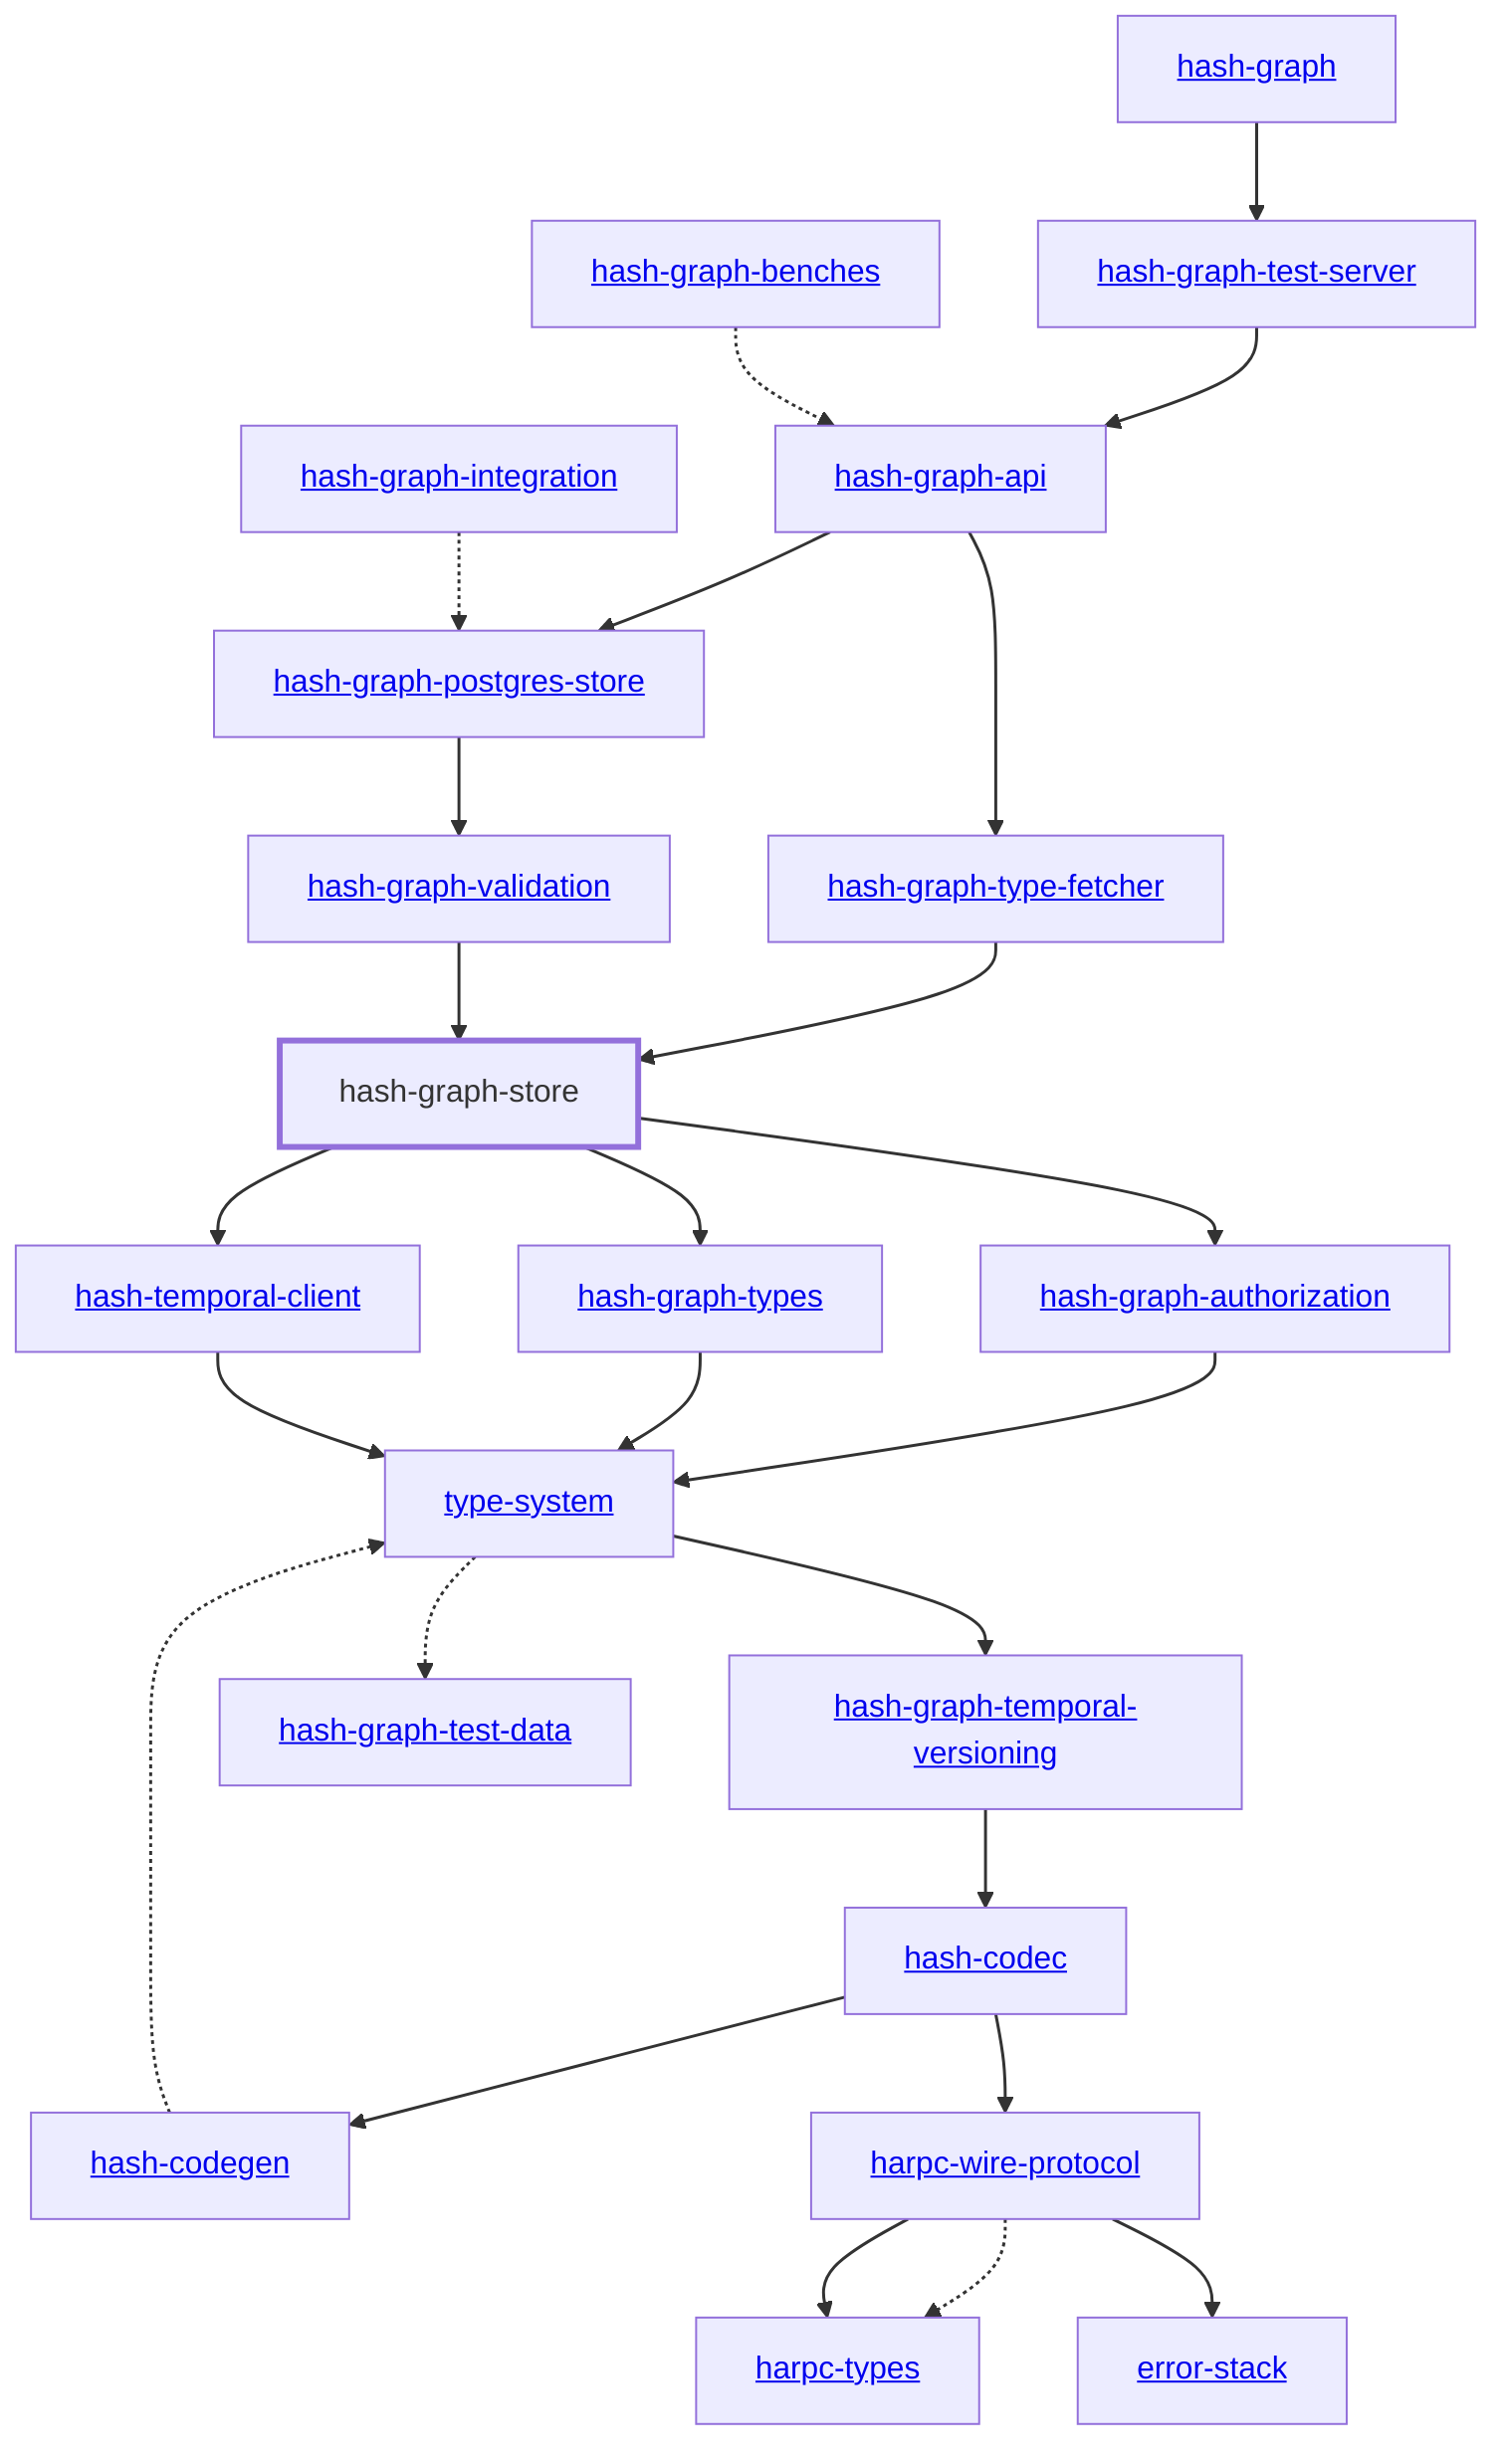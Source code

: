 graph TD
    linkStyle default stroke-width:1.5px
    classDef default stroke-width:1px
    classDef root stroke-width:3px
    classDef dev stroke-width:1px
    classDef build stroke-width:1px
    %% Legend
    %% --> : Normal dependency
    %% -.-> : Dev dependency
    %% ---> : Build dependency
    0[<a href="../hash_graph">hash-graph</a>]
    1[<a href="../type_system">type-system</a>]
    2[<a href="../hash_codec">hash-codec</a>]
    3[<a href="../hash_codegen">hash-codegen</a>]
    4[<a href="../hash_graph_api">hash-graph-api</a>]
    5[<a href="../hash_graph_authorization">hash-graph-authorization</a>]
    6[<a href="../hash_graph_postgres_store">hash-graph-postgres-store</a>]
    7[hash-graph-store]
    class 7 root
    8[<a href="../hash_graph_temporal_versioning">hash-graph-temporal-versioning</a>]
    9[<a href="../hash_graph_test_server">hash-graph-test-server</a>]
    10[<a href="../hash_graph_type_fetcher">hash-graph-type-fetcher</a>]
    11[<a href="../hash_graph_types">hash-graph-types</a>]
    12[<a href="../hash_graph_validation">hash-graph-validation</a>]
    13[<a href="../harpc_types">harpc-types</a>]
    14[<a href="../harpc_wire_protocol">harpc-wire-protocol</a>]
    15[<a href="../hash_temporal_client">hash-temporal-client</a>]
    16[<a href="../error_stack">error-stack</a>]
    17[<a href="../hash_graph_benches">hash-graph-benches</a>]
    18[<a href="../hash_graph_integration">hash-graph-integration</a>]
    19[<a href="../hash_graph_test_data">hash-graph-test-data</a>]
    0 --> 9
    1 --> 8
    1 -.-> 19
    2 --> 3
    2 --> 14
    3 -.-> 1
    4 --> 6
    4 --> 10
    5 --> 1
    6 --> 12
    7 --> 5
    7 --> 11
    7 --> 15
    8 --> 2
    9 --> 4
    10 --> 7
    11 --> 1
    12 --> 7
    14 -.-> 13
    14 --> 13
    14 --> 16
    15 --> 1
    17 -.-> 4
    18 -.-> 6